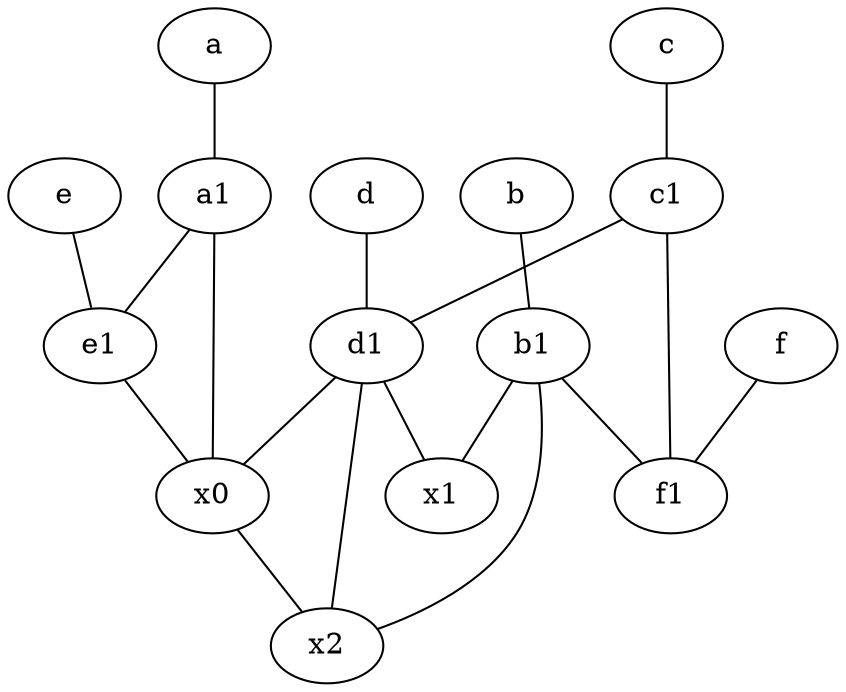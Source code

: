 graph {
	f1 [pos="3,8!"]
	b [pos="10,4!"]
	x0
	x2
	f [pos="3,9!"]
	e [pos="7,9!"]
	a1 [pos="8,3!"]
	d1 [pos="3,5!"]
	d [pos="2,5!"]
	x1
	e1 [pos="7,7!"]
	c [pos="4.5,2!"]
	c1 [pos="4.5,3!"]
	a [pos="8,2!"]
	b1 [pos="9,4!"]
	d1 -- x0
	c1 -- f1
	a1 -- e1
	b -- b1
	b1 -- x1
	x0 -- x2
	b1 -- x2
	c -- c1
	f -- f1
	e -- e1
	d -- d1
	d1 -- x2
	a1 -- x0
	d1 -- x1
	a -- a1
	c1 -- d1
	e1 -- x0
	b1 -- f1
}
